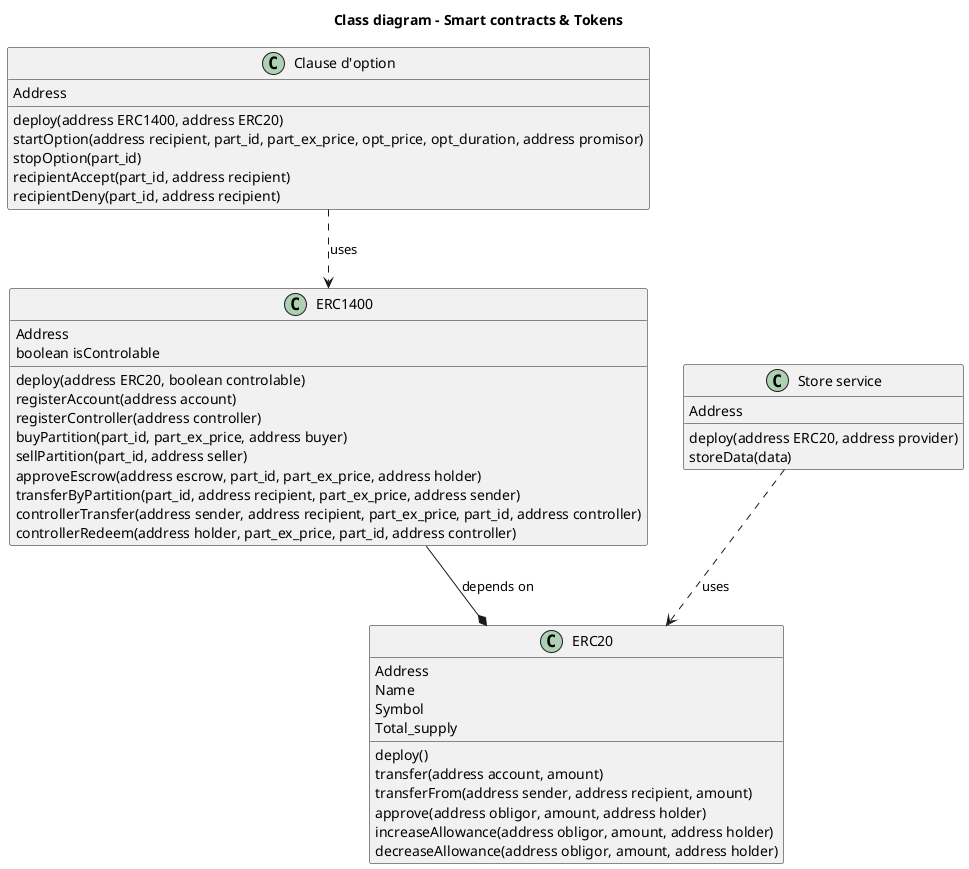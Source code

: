 @startuml

title "Class diagram - Smart contracts & Tokens"

class "Clause d'option" as co {
Address
deploy(address ERC1400, address ERC20)
startOption(address recipient, part_id, part_ex_price, opt_price, opt_duration, address promisor)
stopOption(part_id)
recipientAccept(part_id, address recipient)
recipientDeny(part_id, address recipient)
}

class ERC1400 {
Address
boolean isControlable
deploy(address ERC20, boolean controlable)
registerAccount(address account)
registerController(address controller)
buyPartition(part_id, part_ex_price, address buyer)
sellPartition(part_id, address seller)
approveEscrow(address escrow, part_id, part_ex_price, address holder)
transferByPartition(part_id, address recipient, part_ex_price, address sender)
controllerTransfer(address sender, address recipient, part_ex_price, part_id, address controller)
controllerRedeem(address holder, part_ex_price, part_id, address controller)
}

class "Store service" as ss {
Address
deploy(address ERC20, address provider)
storeData(data)
}

class ERC20 {
Address
Name
Symbol
Total_supply
deploy()
transfer(address account, amount)
transferFrom(address sender, address recipient, amount)
approve(address obligor, amount, address holder)
increaseAllowance(address obligor, amount, address holder)
decreaseAllowance(address obligor, amount, address holder)
}

co ..> ERC1400 : uses
ERC1400 --* ERC20 : depends on
ss ..> ERC20 : uses


@enduml